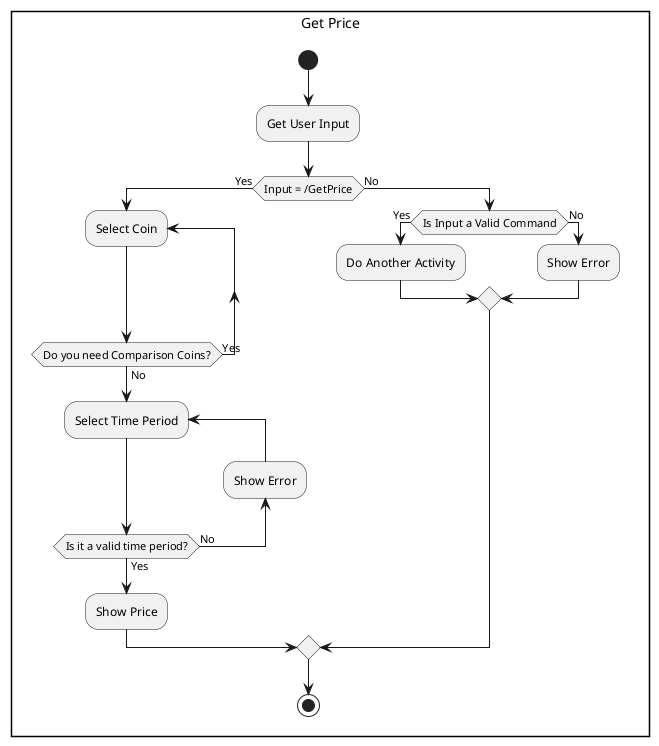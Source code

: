 @startuml
rectangle Get Price{
start
:Get User Input;
if (Input = /GetPrice) then (Yes)
  repeat:Select Coin;
  repeat while(Do you need Comparison Coins?) is (Yes) not (No)
 
  repeat:Select Time Period;
  backward :Show Error;
  repeat while(Is it a valid time period?) is (No) not (Yes)

  :Show Price;
else (No)
  if (Is Input a Valid Command) then (Yes)
   :Do Another Activity;
  else (No)
  :Show Error;
  endif
endif
stop
@enduml

